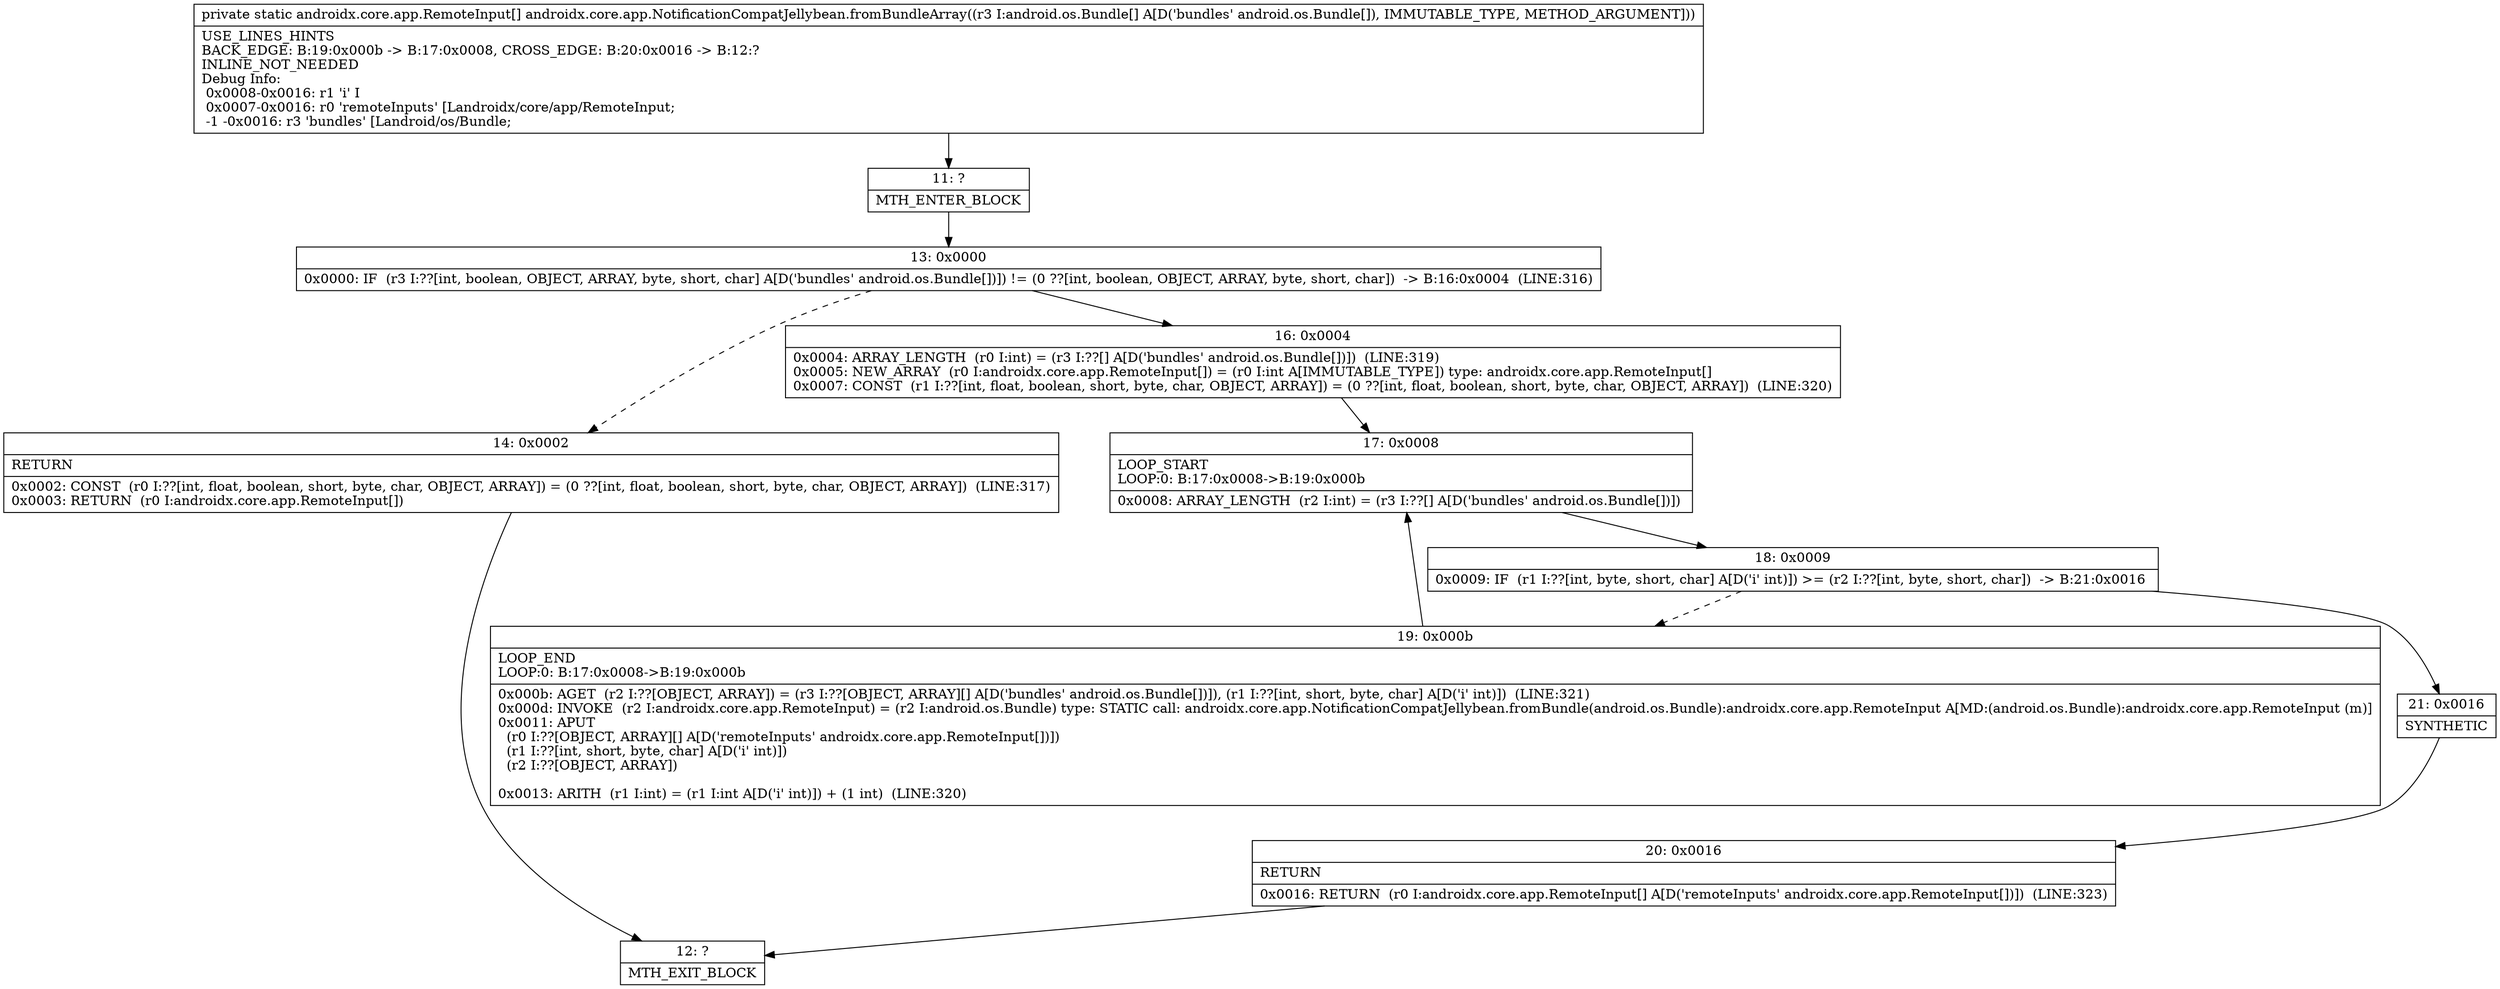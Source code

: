 digraph "CFG forandroidx.core.app.NotificationCompatJellybean.fromBundleArray([Landroid\/os\/Bundle;)[Landroidx\/core\/app\/RemoteInput;" {
Node_11 [shape=record,label="{11\:\ ?|MTH_ENTER_BLOCK\l}"];
Node_13 [shape=record,label="{13\:\ 0x0000|0x0000: IF  (r3 I:??[int, boolean, OBJECT, ARRAY, byte, short, char] A[D('bundles' android.os.Bundle[])]) != (0 ??[int, boolean, OBJECT, ARRAY, byte, short, char])  \-\> B:16:0x0004  (LINE:316)\l}"];
Node_14 [shape=record,label="{14\:\ 0x0002|RETURN\l|0x0002: CONST  (r0 I:??[int, float, boolean, short, byte, char, OBJECT, ARRAY]) = (0 ??[int, float, boolean, short, byte, char, OBJECT, ARRAY])  (LINE:317)\l0x0003: RETURN  (r0 I:androidx.core.app.RemoteInput[]) \l}"];
Node_12 [shape=record,label="{12\:\ ?|MTH_EXIT_BLOCK\l}"];
Node_16 [shape=record,label="{16\:\ 0x0004|0x0004: ARRAY_LENGTH  (r0 I:int) = (r3 I:??[] A[D('bundles' android.os.Bundle[])])  (LINE:319)\l0x0005: NEW_ARRAY  (r0 I:androidx.core.app.RemoteInput[]) = (r0 I:int A[IMMUTABLE_TYPE]) type: androidx.core.app.RemoteInput[] \l0x0007: CONST  (r1 I:??[int, float, boolean, short, byte, char, OBJECT, ARRAY]) = (0 ??[int, float, boolean, short, byte, char, OBJECT, ARRAY])  (LINE:320)\l}"];
Node_17 [shape=record,label="{17\:\ 0x0008|LOOP_START\lLOOP:0: B:17:0x0008\-\>B:19:0x000b\l|0x0008: ARRAY_LENGTH  (r2 I:int) = (r3 I:??[] A[D('bundles' android.os.Bundle[])]) \l}"];
Node_18 [shape=record,label="{18\:\ 0x0009|0x0009: IF  (r1 I:??[int, byte, short, char] A[D('i' int)]) \>= (r2 I:??[int, byte, short, char])  \-\> B:21:0x0016 \l}"];
Node_19 [shape=record,label="{19\:\ 0x000b|LOOP_END\lLOOP:0: B:17:0x0008\-\>B:19:0x000b\l|0x000b: AGET  (r2 I:??[OBJECT, ARRAY]) = (r3 I:??[OBJECT, ARRAY][] A[D('bundles' android.os.Bundle[])]), (r1 I:??[int, short, byte, char] A[D('i' int)])  (LINE:321)\l0x000d: INVOKE  (r2 I:androidx.core.app.RemoteInput) = (r2 I:android.os.Bundle) type: STATIC call: androidx.core.app.NotificationCompatJellybean.fromBundle(android.os.Bundle):androidx.core.app.RemoteInput A[MD:(android.os.Bundle):androidx.core.app.RemoteInput (m)]\l0x0011: APUT  \l  (r0 I:??[OBJECT, ARRAY][] A[D('remoteInputs' androidx.core.app.RemoteInput[])])\l  (r1 I:??[int, short, byte, char] A[D('i' int)])\l  (r2 I:??[OBJECT, ARRAY])\l \l0x0013: ARITH  (r1 I:int) = (r1 I:int A[D('i' int)]) + (1 int)  (LINE:320)\l}"];
Node_21 [shape=record,label="{21\:\ 0x0016|SYNTHETIC\l}"];
Node_20 [shape=record,label="{20\:\ 0x0016|RETURN\l|0x0016: RETURN  (r0 I:androidx.core.app.RemoteInput[] A[D('remoteInputs' androidx.core.app.RemoteInput[])])  (LINE:323)\l}"];
MethodNode[shape=record,label="{private static androidx.core.app.RemoteInput[] androidx.core.app.NotificationCompatJellybean.fromBundleArray((r3 I:android.os.Bundle[] A[D('bundles' android.os.Bundle[]), IMMUTABLE_TYPE, METHOD_ARGUMENT]))  | USE_LINES_HINTS\lBACK_EDGE: B:19:0x000b \-\> B:17:0x0008, CROSS_EDGE: B:20:0x0016 \-\> B:12:?\lINLINE_NOT_NEEDED\lDebug Info:\l  0x0008\-0x0016: r1 'i' I\l  0x0007\-0x0016: r0 'remoteInputs' [Landroidx\/core\/app\/RemoteInput;\l  \-1 \-0x0016: r3 'bundles' [Landroid\/os\/Bundle;\l}"];
MethodNode -> Node_11;Node_11 -> Node_13;
Node_13 -> Node_14[style=dashed];
Node_13 -> Node_16;
Node_14 -> Node_12;
Node_16 -> Node_17;
Node_17 -> Node_18;
Node_18 -> Node_19[style=dashed];
Node_18 -> Node_21;
Node_19 -> Node_17;
Node_21 -> Node_20;
Node_20 -> Node_12;
}

